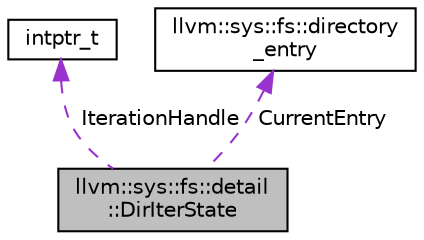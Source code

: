 digraph "llvm::sys::fs::detail::DirIterState"
{
 // LATEX_PDF_SIZE
  bgcolor="transparent";
  edge [fontname="Helvetica",fontsize="10",labelfontname="Helvetica",labelfontsize="10"];
  node [fontname="Helvetica",fontsize="10",shape="box"];
  Node1 [label="llvm::sys::fs::detail\l::DirIterState",height=0.2,width=0.4,color="black", fillcolor="grey75", style="filled", fontcolor="black",tooltip="Keeps state for the directory_iterator."];
  Node2 -> Node1 [dir="back",color="darkorchid3",fontsize="10",style="dashed",label=" IterationHandle" ,fontname="Helvetica"];
  Node2 [label="intptr_t",height=0.2,width=0.4,color="black",URL="$classintptr__t.html",tooltip=" "];
  Node3 -> Node1 [dir="back",color="darkorchid3",fontsize="10",style="dashed",label=" CurrentEntry" ,fontname="Helvetica"];
  Node3 [label="llvm::sys::fs::directory\l_entry",height=0.2,width=0.4,color="black",URL="$classllvm_1_1sys_1_1fs_1_1directory__entry.html",tooltip="directory_entry - A single entry in a directory."];
}
